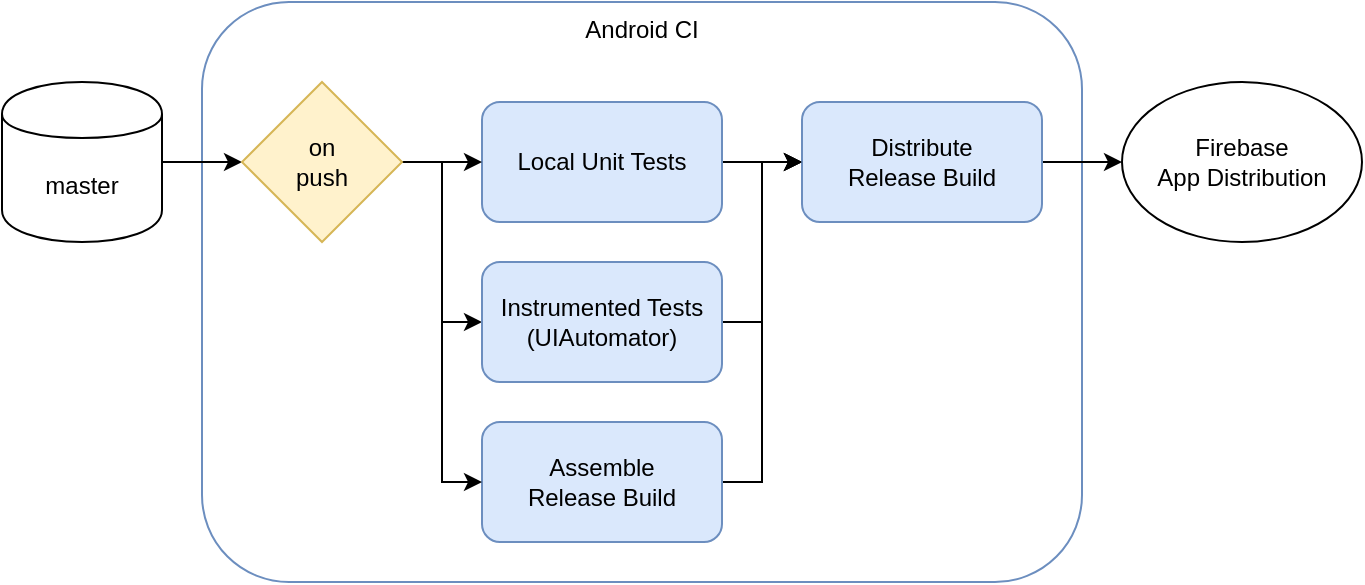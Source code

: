 <mxfile version="12.3.2" type="device" pages="1"><diagram id="Nlc1-MKyGgmXeyH5h6kF" name="Page-1"><mxGraphModel dx="1106" dy="813" grid="1" gridSize="10" guides="1" tooltips="1" connect="1" arrows="1" fold="1" page="1" pageScale="1" pageWidth="1169" pageHeight="827" math="0" shadow="0"><root><mxCell id="0"/><mxCell id="1" parent="0"/><mxCell id="KxMRaesnT55XffyTZRvV-18" value="Android CI" style="rounded=1;whiteSpace=wrap;html=1;strokeWidth=1;verticalAlign=top;align=center;fillColor=none;strokeColor=#6c8ebf;" parent="1" vertex="1"><mxGeometry x="140" y="40" width="440" height="290" as="geometry"/></mxCell><mxCell id="OWpClwYMQE_3u2ovnieg-2" style="edgeStyle=orthogonalEdgeStyle;rounded=0;orthogonalLoop=1;jettySize=auto;html=1;entryX=0;entryY=0.5;entryDx=0;entryDy=0;" parent="1" source="KxMRaesnT55XffyTZRvV-1" target="KxMRaesnT55XffyTZRvV-5" edge="1"><mxGeometry relative="1" as="geometry"/></mxCell><mxCell id="KxMRaesnT55XffyTZRvV-1" value="Local Unit Tests" style="rounded=1;whiteSpace=wrap;html=1;strokeWidth=1;fillColor=#dae8fc;strokeColor=#6c8ebf;" parent="1" vertex="1"><mxGeometry x="280" y="90" width="120" height="60" as="geometry"/></mxCell><mxCell id="KxMRaesnT55XffyTZRvV-14" style="edgeStyle=orthogonalEdgeStyle;rounded=0;orthogonalLoop=1;jettySize=auto;html=1;entryX=0;entryY=0.5;entryDx=0;entryDy=0;strokeWidth=1;" parent="1" source="KxMRaesnT55XffyTZRvV-2" target="KxMRaesnT55XffyTZRvV-13" edge="1"><mxGeometry relative="1" as="geometry"/></mxCell><mxCell id="KxMRaesnT55XffyTZRvV-2" value="master" style="shape=cylinder;whiteSpace=wrap;html=1;boundedLbl=1;backgroundOutline=1;strokeWidth=1;" parent="1" vertex="1"><mxGeometry x="40" y="80" width="80" height="80" as="geometry"/></mxCell><mxCell id="OWpClwYMQE_3u2ovnieg-4" style="edgeStyle=orthogonalEdgeStyle;rounded=0;orthogonalLoop=1;jettySize=auto;html=1;entryX=0;entryY=0.5;entryDx=0;entryDy=0;" parent="1" source="KxMRaesnT55XffyTZRvV-4" target="KxMRaesnT55XffyTZRvV-5" edge="1"><mxGeometry relative="1" as="geometry"/></mxCell><mxCell id="KxMRaesnT55XffyTZRvV-4" value="Assemble&lt;br&gt;Release Build" style="rounded=1;whiteSpace=wrap;html=1;strokeWidth=1;fillColor=#dae8fc;strokeColor=#6c8ebf;" parent="1" vertex="1"><mxGeometry x="280" y="250" width="120" height="60" as="geometry"/></mxCell><mxCell id="KxMRaesnT55XffyTZRvV-17" style="edgeStyle=orthogonalEdgeStyle;rounded=0;orthogonalLoop=1;jettySize=auto;html=1;entryX=0;entryY=0.5;entryDx=0;entryDy=0;strokeWidth=1;" parent="1" source="KxMRaesnT55XffyTZRvV-5" target="KxMRaesnT55XffyTZRvV-16" edge="1"><mxGeometry relative="1" as="geometry"/></mxCell><mxCell id="KxMRaesnT55XffyTZRvV-5" value="Distribute&lt;br&gt;Release Build" style="rounded=1;whiteSpace=wrap;html=1;strokeWidth=1;fillColor=#dae8fc;strokeColor=#6c8ebf;" parent="1" vertex="1"><mxGeometry x="440" y="90" width="120" height="60" as="geometry"/></mxCell><mxCell id="KxMRaesnT55XffyTZRvV-15" style="edgeStyle=orthogonalEdgeStyle;rounded=0;orthogonalLoop=1;jettySize=auto;html=1;entryX=0;entryY=0.5;entryDx=0;entryDy=0;strokeWidth=1;" parent="1" source="KxMRaesnT55XffyTZRvV-13" target="KxMRaesnT55XffyTZRvV-1" edge="1"><mxGeometry relative="1" as="geometry"/></mxCell><mxCell id="WUL1SBiMeSwA-B75FhiV-4" style="edgeStyle=orthogonalEdgeStyle;rounded=0;orthogonalLoop=1;jettySize=auto;html=1;entryX=0;entryY=0.5;entryDx=0;entryDy=0;" parent="1" source="KxMRaesnT55XffyTZRvV-13" target="KxMRaesnT55XffyTZRvV-4" edge="1"><mxGeometry relative="1" as="geometry"/></mxCell><mxCell id="OWpClwYMQE_3u2ovnieg-1" style="edgeStyle=orthogonalEdgeStyle;rounded=0;orthogonalLoop=1;jettySize=auto;html=1;entryX=0;entryY=0.5;entryDx=0;entryDy=0;" parent="1" source="KxMRaesnT55XffyTZRvV-13" target="WUL1SBiMeSwA-B75FhiV-1" edge="1"><mxGeometry relative="1" as="geometry"/></mxCell><mxCell id="KxMRaesnT55XffyTZRvV-13" value="on&lt;br&gt;push" style="rhombus;whiteSpace=wrap;html=1;strokeWidth=1;fillColor=#fff2cc;strokeColor=#d6b656;" parent="1" vertex="1"><mxGeometry x="160" y="80" width="80" height="80" as="geometry"/></mxCell><mxCell id="KxMRaesnT55XffyTZRvV-16" value="Firebase&lt;br&gt;App Distribution" style="ellipse;whiteSpace=wrap;html=1;strokeWidth=1;" parent="1" vertex="1"><mxGeometry x="600" y="80" width="120" height="80" as="geometry"/></mxCell><mxCell id="OWpClwYMQE_3u2ovnieg-3" style="edgeStyle=orthogonalEdgeStyle;rounded=0;orthogonalLoop=1;jettySize=auto;html=1;entryX=0;entryY=0.5;entryDx=0;entryDy=0;" parent="1" source="WUL1SBiMeSwA-B75FhiV-1" target="KxMRaesnT55XffyTZRvV-5" edge="1"><mxGeometry relative="1" as="geometry"/></mxCell><mxCell id="WUL1SBiMeSwA-B75FhiV-1" value="Instrumented Tests&lt;br&gt;(UIAutomator)" style="rounded=1;whiteSpace=wrap;html=1;strokeWidth=1;fillColor=#dae8fc;strokeColor=#6c8ebf;" parent="1" vertex="1"><mxGeometry x="280" y="170" width="120" height="60" as="geometry"/></mxCell></root></mxGraphModel></diagram></mxfile>